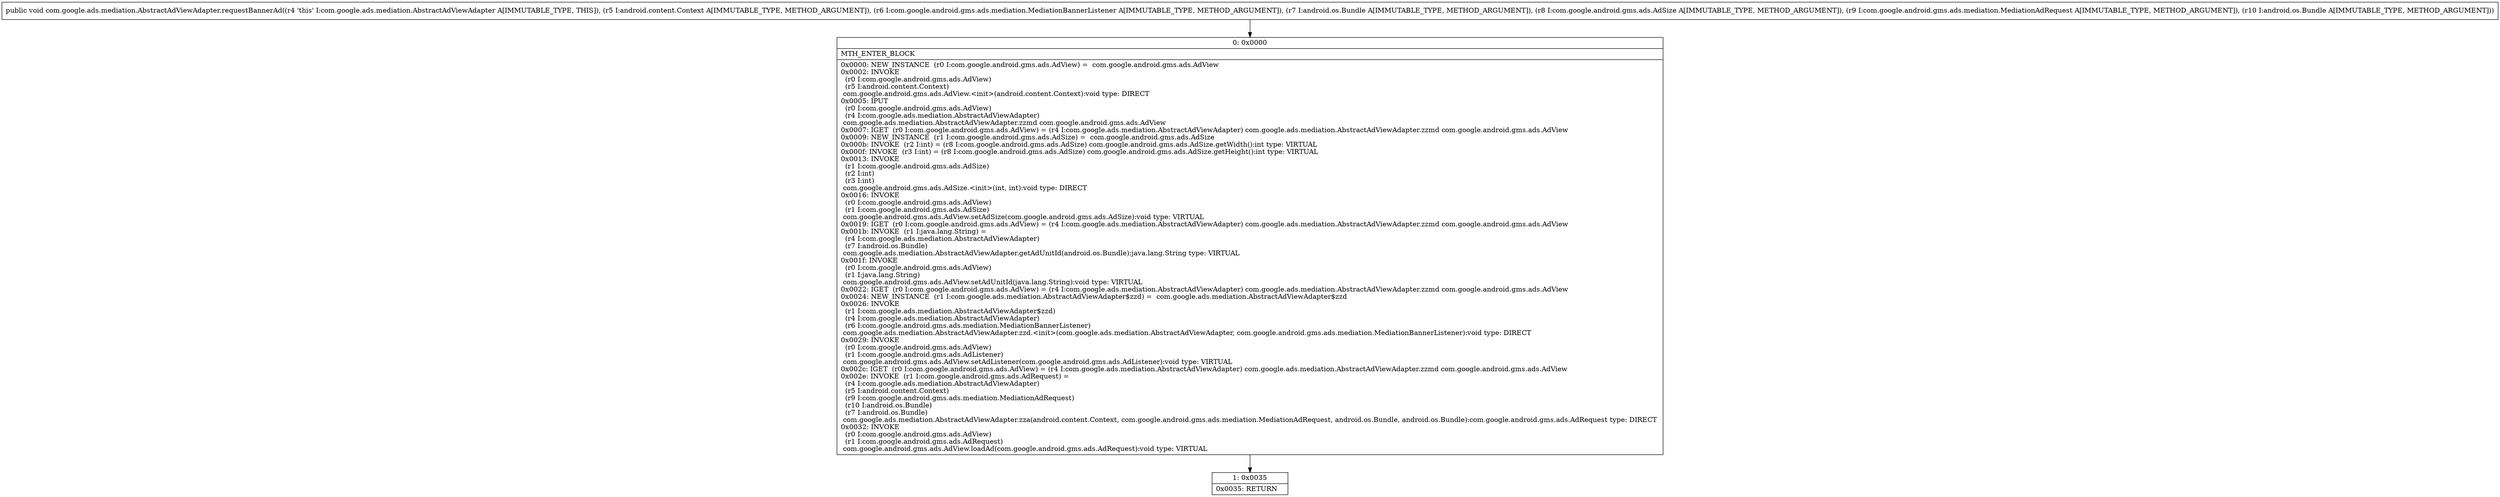 digraph "CFG forcom.google.ads.mediation.AbstractAdViewAdapter.requestBannerAd(Landroid\/content\/Context;Lcom\/google\/android\/gms\/ads\/mediation\/MediationBannerListener;Landroid\/os\/Bundle;Lcom\/google\/android\/gms\/ads\/AdSize;Lcom\/google\/android\/gms\/ads\/mediation\/MediationAdRequest;Landroid\/os\/Bundle;)V" {
Node_0 [shape=record,label="{0\:\ 0x0000|MTH_ENTER_BLOCK\l|0x0000: NEW_INSTANCE  (r0 I:com.google.android.gms.ads.AdView) =  com.google.android.gms.ads.AdView \l0x0002: INVOKE  \l  (r0 I:com.google.android.gms.ads.AdView)\l  (r5 I:android.content.Context)\l com.google.android.gms.ads.AdView.\<init\>(android.content.Context):void type: DIRECT \l0x0005: IPUT  \l  (r0 I:com.google.android.gms.ads.AdView)\l  (r4 I:com.google.ads.mediation.AbstractAdViewAdapter)\l com.google.ads.mediation.AbstractAdViewAdapter.zzmd com.google.android.gms.ads.AdView \l0x0007: IGET  (r0 I:com.google.android.gms.ads.AdView) = (r4 I:com.google.ads.mediation.AbstractAdViewAdapter) com.google.ads.mediation.AbstractAdViewAdapter.zzmd com.google.android.gms.ads.AdView \l0x0009: NEW_INSTANCE  (r1 I:com.google.android.gms.ads.AdSize) =  com.google.android.gms.ads.AdSize \l0x000b: INVOKE  (r2 I:int) = (r8 I:com.google.android.gms.ads.AdSize) com.google.android.gms.ads.AdSize.getWidth():int type: VIRTUAL \l0x000f: INVOKE  (r3 I:int) = (r8 I:com.google.android.gms.ads.AdSize) com.google.android.gms.ads.AdSize.getHeight():int type: VIRTUAL \l0x0013: INVOKE  \l  (r1 I:com.google.android.gms.ads.AdSize)\l  (r2 I:int)\l  (r3 I:int)\l com.google.android.gms.ads.AdSize.\<init\>(int, int):void type: DIRECT \l0x0016: INVOKE  \l  (r0 I:com.google.android.gms.ads.AdView)\l  (r1 I:com.google.android.gms.ads.AdSize)\l com.google.android.gms.ads.AdView.setAdSize(com.google.android.gms.ads.AdSize):void type: VIRTUAL \l0x0019: IGET  (r0 I:com.google.android.gms.ads.AdView) = (r4 I:com.google.ads.mediation.AbstractAdViewAdapter) com.google.ads.mediation.AbstractAdViewAdapter.zzmd com.google.android.gms.ads.AdView \l0x001b: INVOKE  (r1 I:java.lang.String) = \l  (r4 I:com.google.ads.mediation.AbstractAdViewAdapter)\l  (r7 I:android.os.Bundle)\l com.google.ads.mediation.AbstractAdViewAdapter.getAdUnitId(android.os.Bundle):java.lang.String type: VIRTUAL \l0x001f: INVOKE  \l  (r0 I:com.google.android.gms.ads.AdView)\l  (r1 I:java.lang.String)\l com.google.android.gms.ads.AdView.setAdUnitId(java.lang.String):void type: VIRTUAL \l0x0022: IGET  (r0 I:com.google.android.gms.ads.AdView) = (r4 I:com.google.ads.mediation.AbstractAdViewAdapter) com.google.ads.mediation.AbstractAdViewAdapter.zzmd com.google.android.gms.ads.AdView \l0x0024: NEW_INSTANCE  (r1 I:com.google.ads.mediation.AbstractAdViewAdapter$zzd) =  com.google.ads.mediation.AbstractAdViewAdapter$zzd \l0x0026: INVOKE  \l  (r1 I:com.google.ads.mediation.AbstractAdViewAdapter$zzd)\l  (r4 I:com.google.ads.mediation.AbstractAdViewAdapter)\l  (r6 I:com.google.android.gms.ads.mediation.MediationBannerListener)\l com.google.ads.mediation.AbstractAdViewAdapter.zzd.\<init\>(com.google.ads.mediation.AbstractAdViewAdapter, com.google.android.gms.ads.mediation.MediationBannerListener):void type: DIRECT \l0x0029: INVOKE  \l  (r0 I:com.google.android.gms.ads.AdView)\l  (r1 I:com.google.android.gms.ads.AdListener)\l com.google.android.gms.ads.AdView.setAdListener(com.google.android.gms.ads.AdListener):void type: VIRTUAL \l0x002c: IGET  (r0 I:com.google.android.gms.ads.AdView) = (r4 I:com.google.ads.mediation.AbstractAdViewAdapter) com.google.ads.mediation.AbstractAdViewAdapter.zzmd com.google.android.gms.ads.AdView \l0x002e: INVOKE  (r1 I:com.google.android.gms.ads.AdRequest) = \l  (r4 I:com.google.ads.mediation.AbstractAdViewAdapter)\l  (r5 I:android.content.Context)\l  (r9 I:com.google.android.gms.ads.mediation.MediationAdRequest)\l  (r10 I:android.os.Bundle)\l  (r7 I:android.os.Bundle)\l com.google.ads.mediation.AbstractAdViewAdapter.zza(android.content.Context, com.google.android.gms.ads.mediation.MediationAdRequest, android.os.Bundle, android.os.Bundle):com.google.android.gms.ads.AdRequest type: DIRECT \l0x0032: INVOKE  \l  (r0 I:com.google.android.gms.ads.AdView)\l  (r1 I:com.google.android.gms.ads.AdRequest)\l com.google.android.gms.ads.AdView.loadAd(com.google.android.gms.ads.AdRequest):void type: VIRTUAL \l}"];
Node_1 [shape=record,label="{1\:\ 0x0035|0x0035: RETURN   \l}"];
MethodNode[shape=record,label="{public void com.google.ads.mediation.AbstractAdViewAdapter.requestBannerAd((r4 'this' I:com.google.ads.mediation.AbstractAdViewAdapter A[IMMUTABLE_TYPE, THIS]), (r5 I:android.content.Context A[IMMUTABLE_TYPE, METHOD_ARGUMENT]), (r6 I:com.google.android.gms.ads.mediation.MediationBannerListener A[IMMUTABLE_TYPE, METHOD_ARGUMENT]), (r7 I:android.os.Bundle A[IMMUTABLE_TYPE, METHOD_ARGUMENT]), (r8 I:com.google.android.gms.ads.AdSize A[IMMUTABLE_TYPE, METHOD_ARGUMENT]), (r9 I:com.google.android.gms.ads.mediation.MediationAdRequest A[IMMUTABLE_TYPE, METHOD_ARGUMENT]), (r10 I:android.os.Bundle A[IMMUTABLE_TYPE, METHOD_ARGUMENT])) }"];
MethodNode -> Node_0;
Node_0 -> Node_1;
}


